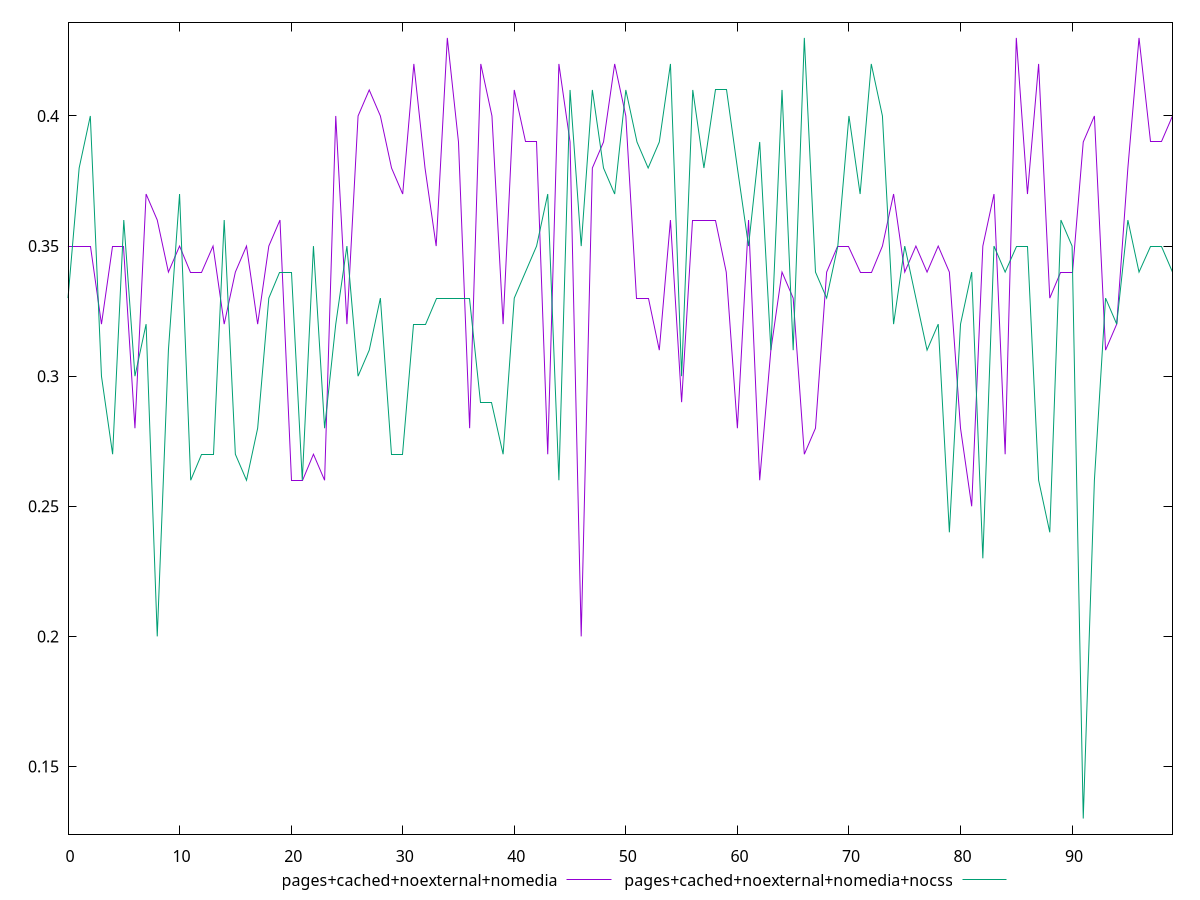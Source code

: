 reset

$pagesCachedNoexternalNomedia <<EOF
0 0.35
1 0.35
2 0.35
3 0.32
4 0.35
5 0.35
6 0.28
7 0.37
8 0.36
9 0.34
10 0.35
11 0.34
12 0.34
13 0.35
14 0.32
15 0.34
16 0.35
17 0.32
18 0.35
19 0.36
20 0.26
21 0.26
22 0.27
23 0.26
24 0.4
25 0.32
26 0.4
27 0.41
28 0.4
29 0.38
30 0.37
31 0.42
32 0.38
33 0.35
34 0.43
35 0.39
36 0.28
37 0.42
38 0.4
39 0.32
40 0.41
41 0.39
42 0.39
43 0.27
44 0.42
45 0.39
46 0.2
47 0.38
48 0.39
49 0.42
50 0.4
51 0.33
52 0.33
53 0.31
54 0.36
55 0.29
56 0.36
57 0.36
58 0.36
59 0.34
60 0.28
61 0.36
62 0.26
63 0.31
64 0.34
65 0.33
66 0.27
67 0.28
68 0.34
69 0.35
70 0.35
71 0.34
72 0.34
73 0.35
74 0.37
75 0.34
76 0.35
77 0.34
78 0.35
79 0.34
80 0.28
81 0.25
82 0.35
83 0.37
84 0.27
85 0.43
86 0.37
87 0.42
88 0.33
89 0.34
90 0.34
91 0.39
92 0.4
93 0.31
94 0.32
95 0.38
96 0.43
97 0.39
98 0.39
99 0.4
EOF

$pagesCachedNoexternalNomediaNocss <<EOF
0 0.33
1 0.38
2 0.4
3 0.3
4 0.27
5 0.36
6 0.3
7 0.32
8 0.2
9 0.31
10 0.37
11 0.26
12 0.27
13 0.27
14 0.36
15 0.27
16 0.26
17 0.28
18 0.33
19 0.34
20 0.34
21 0.26
22 0.35
23 0.28
24 0.32
25 0.35
26 0.3
27 0.31
28 0.33
29 0.27
30 0.27
31 0.32
32 0.32
33 0.33
34 0.33
35 0.33
36 0.33
37 0.29
38 0.29
39 0.27
40 0.33
41 0.34
42 0.35
43 0.37
44 0.26
45 0.41
46 0.35
47 0.41
48 0.38
49 0.37
50 0.41
51 0.39
52 0.38
53 0.39
54 0.42
55 0.3
56 0.41
57 0.38
58 0.41
59 0.41
60 0.38
61 0.35
62 0.39
63 0.31
64 0.41
65 0.31
66 0.43
67 0.34
68 0.33
69 0.35
70 0.4
71 0.37
72 0.42
73 0.4
74 0.32
75 0.35
76 0.33
77 0.31
78 0.32
79 0.24
80 0.32
81 0.34
82 0.23
83 0.35
84 0.34
85 0.35
86 0.35
87 0.26
88 0.24
89 0.36
90 0.35
91 0.13
92 0.26
93 0.33
94 0.32
95 0.36
96 0.34
97 0.35
98 0.35
99 0.34
EOF

set key outside below
set xrange [0:99]
set yrange [0.124:0.436]
set trange [0.124:0.436]
set terminal svg size 640, 520 enhanced background rgb 'white'
set output "reprap/meta/score/comparison/line/3_vs_4.svg"

plot $pagesCachedNoexternalNomedia title "pages+cached+noexternal+nomedia" with line, \
     $pagesCachedNoexternalNomediaNocss title "pages+cached+noexternal+nomedia+nocss" with line

reset
